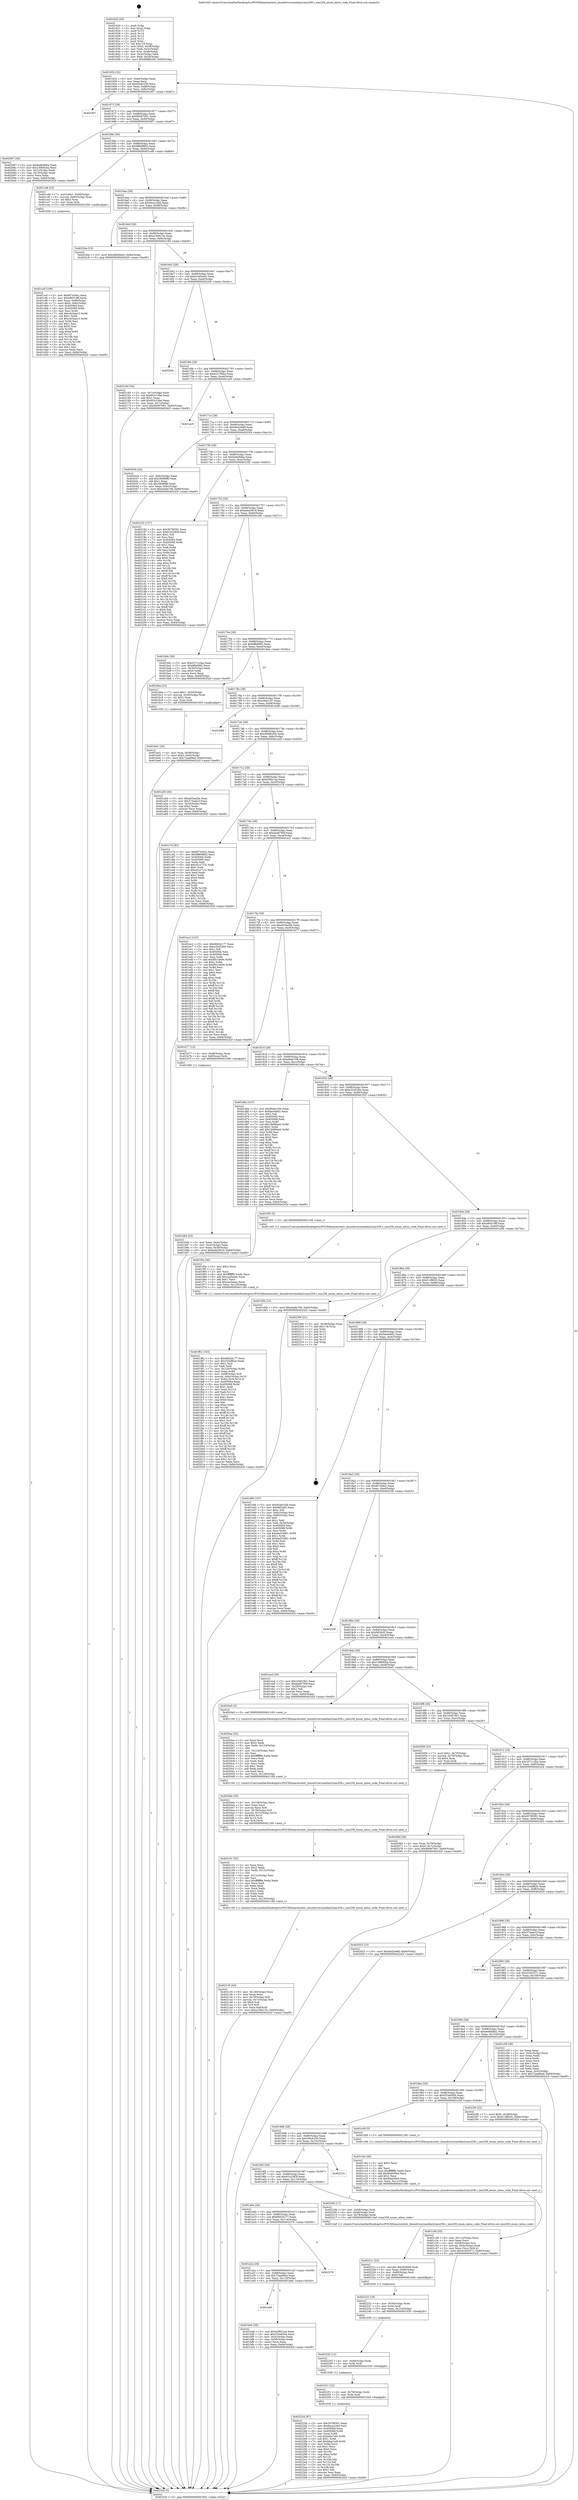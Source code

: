 digraph "0x401620" {
  label = "0x401620 (/mnt/c/Users/mathe/Desktop/tcc/POCII/binaries/extr_linuxdriversmediai2cimx258.c_imx258_enum_mbus_code_Final-ollvm.out::main(0))"
  labelloc = "t"
  node[shape=record]

  Entry [label="",width=0.3,height=0.3,shape=circle,fillcolor=black,style=filled]
  "0x401652" [label="{
     0x401652 [32]\l
     | [instrs]\l
     &nbsp;&nbsp;0x401652 \<+6\>: mov -0x84(%rbp),%eax\l
     &nbsp;&nbsp;0x401658 \<+2\>: mov %eax,%ecx\l
     &nbsp;&nbsp;0x40165a \<+6\>: sub $0x85a61f39,%ecx\l
     &nbsp;&nbsp;0x401660 \<+6\>: mov %eax,-0x88(%rbp)\l
     &nbsp;&nbsp;0x401666 \<+6\>: mov %ecx,-0x8c(%rbp)\l
     &nbsp;&nbsp;0x40166c \<+6\>: je 0000000000402367 \<main+0xd47\>\l
  }"]
  "0x402367" [label="{
     0x402367\l
  }", style=dashed]
  "0x401672" [label="{
     0x401672 [28]\l
     | [instrs]\l
     &nbsp;&nbsp;0x401672 \<+5\>: jmp 0000000000401677 \<main+0x57\>\l
     &nbsp;&nbsp;0x401677 \<+6\>: mov -0x88(%rbp),%eax\l
     &nbsp;&nbsp;0x40167d \<+5\>: sub $0x90067091,%eax\l
     &nbsp;&nbsp;0x401682 \<+6\>: mov %eax,-0x90(%rbp)\l
     &nbsp;&nbsp;0x401688 \<+6\>: je 0000000000402087 \<main+0xa67\>\l
  }"]
  Exit [label="",width=0.3,height=0.3,shape=circle,fillcolor=black,style=filled,peripheries=2]
  "0x402087" [label="{
     0x402087 [30]\l
     | [instrs]\l
     &nbsp;&nbsp;0x402087 \<+5\>: mov $0xba8a9dba,%eax\l
     &nbsp;&nbsp;0x40208c \<+5\>: mov $0x149b82ba,%ecx\l
     &nbsp;&nbsp;0x402091 \<+3\>: mov -0x7c(%rbp),%edx\l
     &nbsp;&nbsp;0x402094 \<+3\>: cmp -0x70(%rbp),%edx\l
     &nbsp;&nbsp;0x402097 \<+3\>: cmovl %ecx,%eax\l
     &nbsp;&nbsp;0x40209a \<+6\>: mov %eax,-0x84(%rbp)\l
     &nbsp;&nbsp;0x4020a0 \<+5\>: jmp 000000000040242f \<main+0xe0f\>\l
  }"]
  "0x40168e" [label="{
     0x40168e [28]\l
     | [instrs]\l
     &nbsp;&nbsp;0x40168e \<+5\>: jmp 0000000000401693 \<main+0x73\>\l
     &nbsp;&nbsp;0x401693 \<+6\>: mov -0x88(%rbp),%eax\l
     &nbsp;&nbsp;0x401699 \<+5\>: sub $0x9860f802,%eax\l
     &nbsp;&nbsp;0x40169e \<+6\>: mov %eax,-0x94(%rbp)\l
     &nbsp;&nbsp;0x4016a4 \<+6\>: je 0000000000401cd8 \<main+0x6b8\>\l
  }"]
  "0x40225d" [label="{
     0x40225d [97]\l
     | [instrs]\l
     &nbsp;&nbsp;0x40225d \<+5\>: mov $0x3078f391,%eax\l
     &nbsp;&nbsp;0x402262 \<+5\>: mov $0x9eca1d4d,%esi\l
     &nbsp;&nbsp;0x402267 \<+7\>: mov 0x405064,%ecx\l
     &nbsp;&nbsp;0x40226e \<+8\>: mov 0x405068,%r8d\l
     &nbsp;&nbsp;0x402276 \<+3\>: mov %ecx,%r9d\l
     &nbsp;&nbsp;0x402279 \<+7\>: sub $0xbfaa7af4,%r9d\l
     &nbsp;&nbsp;0x402280 \<+4\>: sub $0x1,%r9d\l
     &nbsp;&nbsp;0x402284 \<+7\>: add $0xbfaa7af4,%r9d\l
     &nbsp;&nbsp;0x40228b \<+4\>: imul %r9d,%ecx\l
     &nbsp;&nbsp;0x40228f \<+3\>: and $0x1,%ecx\l
     &nbsp;&nbsp;0x402292 \<+3\>: cmp $0x0,%ecx\l
     &nbsp;&nbsp;0x402295 \<+4\>: sete %r10b\l
     &nbsp;&nbsp;0x402299 \<+4\>: cmp $0xa,%r8d\l
     &nbsp;&nbsp;0x40229d \<+4\>: setl %r11b\l
     &nbsp;&nbsp;0x4022a1 \<+3\>: mov %r10b,%bl\l
     &nbsp;&nbsp;0x4022a4 \<+3\>: and %r11b,%bl\l
     &nbsp;&nbsp;0x4022a7 \<+3\>: xor %r11b,%r10b\l
     &nbsp;&nbsp;0x4022aa \<+3\>: or %r10b,%bl\l
     &nbsp;&nbsp;0x4022ad \<+3\>: test $0x1,%bl\l
     &nbsp;&nbsp;0x4022b0 \<+3\>: cmovne %esi,%eax\l
     &nbsp;&nbsp;0x4022b3 \<+6\>: mov %eax,-0x84(%rbp)\l
     &nbsp;&nbsp;0x4022b9 \<+5\>: jmp 000000000040242f \<main+0xe0f\>\l
  }"]
  "0x401cd8" [label="{
     0x401cd8 [23]\l
     | [instrs]\l
     &nbsp;&nbsp;0x401cd8 \<+7\>: movl $0x1,-0x60(%rbp)\l
     &nbsp;&nbsp;0x401cdf \<+4\>: movslq -0x60(%rbp),%rax\l
     &nbsp;&nbsp;0x401ce3 \<+4\>: shl $0x2,%rax\l
     &nbsp;&nbsp;0x401ce7 \<+3\>: mov %rax,%rdi\l
     &nbsp;&nbsp;0x401cea \<+5\>: call 0000000000401050 \<malloc@plt\>\l
     | [calls]\l
     &nbsp;&nbsp;0x401050 \{1\} (unknown)\l
  }"]
  "0x4016aa" [label="{
     0x4016aa [28]\l
     | [instrs]\l
     &nbsp;&nbsp;0x4016aa \<+5\>: jmp 00000000004016af \<main+0x8f\>\l
     &nbsp;&nbsp;0x4016af \<+6\>: mov -0x88(%rbp),%eax\l
     &nbsp;&nbsp;0x4016b5 \<+5\>: sub $0x9eca1d4d,%eax\l
     &nbsp;&nbsp;0x4016ba \<+6\>: mov %eax,-0x98(%rbp)\l
     &nbsp;&nbsp;0x4016c0 \<+6\>: je 00000000004022be \<main+0xc9e\>\l
  }"]
  "0x402251" [label="{
     0x402251 [12]\l
     | [instrs]\l
     &nbsp;&nbsp;0x402251 \<+4\>: mov -0x78(%rbp),%rdx\l
     &nbsp;&nbsp;0x402255 \<+3\>: mov %rdx,%rdi\l
     &nbsp;&nbsp;0x402258 \<+5\>: call 0000000000401030 \<free@plt\>\l
     | [calls]\l
     &nbsp;&nbsp;0x401030 \{1\} (unknown)\l
  }"]
  "0x4022be" [label="{
     0x4022be [15]\l
     | [instrs]\l
     &nbsp;&nbsp;0x4022be \<+10\>: movl $0x4680b8d2,-0x84(%rbp)\l
     &nbsp;&nbsp;0x4022c8 \<+5\>: jmp 000000000040242f \<main+0xe0f\>\l
  }"]
  "0x4016c6" [label="{
     0x4016c6 [28]\l
     | [instrs]\l
     &nbsp;&nbsp;0x4016c6 \<+5\>: jmp 00000000004016cb \<main+0xab\>\l
     &nbsp;&nbsp;0x4016cb \<+6\>: mov -0x88(%rbp),%eax\l
     &nbsp;&nbsp;0x4016d1 \<+5\>: sub $0xa199413e,%eax\l
     &nbsp;&nbsp;0x4016d6 \<+6\>: mov %eax,-0x9c(%rbp)\l
     &nbsp;&nbsp;0x4016dc \<+6\>: je 0000000000402160 \<main+0xb40\>\l
  }"]
  "0x402245" [label="{
     0x402245 [12]\l
     | [instrs]\l
     &nbsp;&nbsp;0x402245 \<+4\>: mov -0x68(%rbp),%rdx\l
     &nbsp;&nbsp;0x402249 \<+3\>: mov %rdx,%rdi\l
     &nbsp;&nbsp;0x40224c \<+5\>: call 0000000000401030 \<free@plt\>\l
     | [calls]\l
     &nbsp;&nbsp;0x401030 \{1\} (unknown)\l
  }"]
  "0x402160" [label="{
     0x402160 [34]\l
     | [instrs]\l
     &nbsp;&nbsp;0x402160 \<+3\>: mov -0x7c(%rbp),%eax\l
     &nbsp;&nbsp;0x402163 \<+5\>: sub $0xf03c10be,%eax\l
     &nbsp;&nbsp;0x402168 \<+3\>: add $0x1,%eax\l
     &nbsp;&nbsp;0x40216b \<+5\>: add $0xf03c10be,%eax\l
     &nbsp;&nbsp;0x402170 \<+3\>: mov %eax,-0x7c(%rbp)\l
     &nbsp;&nbsp;0x402173 \<+10\>: movl $0x90067091,-0x84(%rbp)\l
     &nbsp;&nbsp;0x40217d \<+5\>: jmp 000000000040242f \<main+0xe0f\>\l
  }"]
  "0x4016e2" [label="{
     0x4016e2 [28]\l
     | [instrs]\l
     &nbsp;&nbsp;0x4016e2 \<+5\>: jmp 00000000004016e7 \<main+0xc7\>\l
     &nbsp;&nbsp;0x4016e7 \<+6\>: mov -0x88(%rbp),%eax\l
     &nbsp;&nbsp;0x4016ed \<+5\>: sub $0xb1403e02,%eax\l
     &nbsp;&nbsp;0x4016f2 \<+6\>: mov %eax,-0xa0(%rbp)\l
     &nbsp;&nbsp;0x4016f8 \<+6\>: je 00000000004022dc \<main+0xcbc\>\l
  }"]
  "0x402233" [label="{
     0x402233 [18]\l
     | [instrs]\l
     &nbsp;&nbsp;0x402233 \<+4\>: mov -0x58(%rbp),%rdx\l
     &nbsp;&nbsp;0x402237 \<+3\>: mov %rdx,%rdi\l
     &nbsp;&nbsp;0x40223a \<+6\>: mov %eax,-0x134(%rbp)\l
     &nbsp;&nbsp;0x402240 \<+5\>: call 0000000000401030 \<free@plt\>\l
     | [calls]\l
     &nbsp;&nbsp;0x401030 \{1\} (unknown)\l
  }"]
  "0x4022dc" [label="{
     0x4022dc\l
  }", style=dashed]
  "0x4016fe" [label="{
     0x4016fe [28]\l
     | [instrs]\l
     &nbsp;&nbsp;0x4016fe \<+5\>: jmp 0000000000401703 \<main+0xe3\>\l
     &nbsp;&nbsp;0x401703 \<+6\>: mov -0x88(%rbp),%eax\l
     &nbsp;&nbsp;0x401709 \<+5\>: sub $0xb227f6ba,%eax\l
     &nbsp;&nbsp;0x40170e \<+6\>: mov %eax,-0xa4(%rbp)\l
     &nbsp;&nbsp;0x401714 \<+6\>: je 0000000000401ac9 \<main+0x4a9\>\l
  }"]
  "0x40221c" [label="{
     0x40221c [23]\l
     | [instrs]\l
     &nbsp;&nbsp;0x40221c \<+10\>: movabs $0x4030b6,%rdi\l
     &nbsp;&nbsp;0x402226 \<+3\>: mov %eax,-0x80(%rbp)\l
     &nbsp;&nbsp;0x402229 \<+3\>: mov -0x80(%rbp),%esi\l
     &nbsp;&nbsp;0x40222c \<+2\>: mov $0x0,%al\l
     &nbsp;&nbsp;0x40222e \<+5\>: call 0000000000401040 \<printf@plt\>\l
     | [calls]\l
     &nbsp;&nbsp;0x401040 \{1\} (unknown)\l
  }"]
  "0x401ac9" [label="{
     0x401ac9\l
  }", style=dashed]
  "0x40171a" [label="{
     0x40171a [28]\l
     | [instrs]\l
     &nbsp;&nbsp;0x40171a \<+5\>: jmp 000000000040171f \<main+0xff\>\l
     &nbsp;&nbsp;0x40171f \<+6\>: mov -0x88(%rbp),%eax\l
     &nbsp;&nbsp;0x401725 \<+5\>: sub $0xb6d24e6f,%eax\l
     &nbsp;&nbsp;0x40172a \<+6\>: mov %eax,-0xa8(%rbp)\l
     &nbsp;&nbsp;0x401730 \<+6\>: je 0000000000402034 \<main+0xa14\>\l
  }"]
  "0x402135" [label="{
     0x402135 [43]\l
     | [instrs]\l
     &nbsp;&nbsp;0x402135 \<+6\>: mov -0x130(%rbp),%ecx\l
     &nbsp;&nbsp;0x40213b \<+3\>: imul %eax,%ecx\l
     &nbsp;&nbsp;0x40213e \<+4\>: mov -0x78(%rbp),%r8\l
     &nbsp;&nbsp;0x402142 \<+4\>: movslq -0x7c(%rbp),%r9\l
     &nbsp;&nbsp;0x402146 \<+4\>: shl $0x4,%r9\l
     &nbsp;&nbsp;0x40214a \<+3\>: add %r9,%r8\l
     &nbsp;&nbsp;0x40214d \<+4\>: mov %ecx,0x8(%r8)\l
     &nbsp;&nbsp;0x402151 \<+10\>: movl $0xa199413e,-0x84(%rbp)\l
     &nbsp;&nbsp;0x40215b \<+5\>: jmp 000000000040242f \<main+0xe0f\>\l
  }"]
  "0x402034" [label="{
     0x402034 [34]\l
     | [instrs]\l
     &nbsp;&nbsp;0x402034 \<+3\>: mov -0x6c(%rbp),%eax\l
     &nbsp;&nbsp;0x402037 \<+5\>: add $0x380f6ffd,%eax\l
     &nbsp;&nbsp;0x40203c \<+3\>: add $0x1,%eax\l
     &nbsp;&nbsp;0x40203f \<+5\>: sub $0x380f6ffd,%eax\l
     &nbsp;&nbsp;0x402044 \<+3\>: mov %eax,-0x6c(%rbp)\l
     &nbsp;&nbsp;0x402047 \<+10\>: movl $0xe0afa708,-0x84(%rbp)\l
     &nbsp;&nbsp;0x402051 \<+5\>: jmp 000000000040242f \<main+0xe0f\>\l
  }"]
  "0x401736" [label="{
     0x401736 [28]\l
     | [instrs]\l
     &nbsp;&nbsp;0x401736 \<+5\>: jmp 000000000040173b \<main+0x11b\>\l
     &nbsp;&nbsp;0x40173b \<+6\>: mov -0x88(%rbp),%eax\l
     &nbsp;&nbsp;0x401741 \<+5\>: sub $0xba8a9dba,%eax\l
     &nbsp;&nbsp;0x401746 \<+6\>: mov %eax,-0xac(%rbp)\l
     &nbsp;&nbsp;0x40174c \<+6\>: je 0000000000402182 \<main+0xb62\>\l
  }"]
  "0x402101" [label="{
     0x402101 [52]\l
     | [instrs]\l
     &nbsp;&nbsp;0x402101 \<+2\>: xor %ecx,%ecx\l
     &nbsp;&nbsp;0x402103 \<+5\>: mov $0x2,%edx\l
     &nbsp;&nbsp;0x402108 \<+6\>: mov %edx,-0x12c(%rbp)\l
     &nbsp;&nbsp;0x40210e \<+1\>: cltd\l
     &nbsp;&nbsp;0x40210f \<+6\>: mov -0x12c(%rbp),%esi\l
     &nbsp;&nbsp;0x402115 \<+2\>: idiv %esi\l
     &nbsp;&nbsp;0x402117 \<+6\>: imul $0xfffffffe,%edx,%edx\l
     &nbsp;&nbsp;0x40211d \<+2\>: mov %ecx,%edi\l
     &nbsp;&nbsp;0x40211f \<+2\>: sub %edx,%edi\l
     &nbsp;&nbsp;0x402121 \<+2\>: mov %ecx,%edx\l
     &nbsp;&nbsp;0x402123 \<+3\>: sub $0x1,%edx\l
     &nbsp;&nbsp;0x402126 \<+2\>: add %edx,%edi\l
     &nbsp;&nbsp;0x402128 \<+2\>: sub %edi,%ecx\l
     &nbsp;&nbsp;0x40212a \<+6\>: mov %ecx,-0x130(%rbp)\l
     &nbsp;&nbsp;0x402130 \<+5\>: call 0000000000401160 \<next_i\>\l
     | [calls]\l
     &nbsp;&nbsp;0x401160 \{1\} (/mnt/c/Users/mathe/Desktop/tcc/POCII/binaries/extr_linuxdriversmediai2cimx258.c_imx258_enum_mbus_code_Final-ollvm.out::next_i)\l
  }"]
  "0x402182" [label="{
     0x402182 [137]\l
     | [instrs]\l
     &nbsp;&nbsp;0x402182 \<+5\>: mov $0x3078f391,%eax\l
     &nbsp;&nbsp;0x402187 \<+5\>: mov $0x61b2383f,%ecx\l
     &nbsp;&nbsp;0x40218c \<+2\>: mov $0x1,%dl\l
     &nbsp;&nbsp;0x40218e \<+2\>: xor %esi,%esi\l
     &nbsp;&nbsp;0x402190 \<+7\>: mov 0x405064,%edi\l
     &nbsp;&nbsp;0x402197 \<+8\>: mov 0x405068,%r8d\l
     &nbsp;&nbsp;0x40219f \<+3\>: sub $0x1,%esi\l
     &nbsp;&nbsp;0x4021a2 \<+3\>: mov %edi,%r9d\l
     &nbsp;&nbsp;0x4021a5 \<+3\>: add %esi,%r9d\l
     &nbsp;&nbsp;0x4021a8 \<+4\>: imul %r9d,%edi\l
     &nbsp;&nbsp;0x4021ac \<+3\>: and $0x1,%edi\l
     &nbsp;&nbsp;0x4021af \<+3\>: cmp $0x0,%edi\l
     &nbsp;&nbsp;0x4021b2 \<+4\>: sete %r10b\l
     &nbsp;&nbsp;0x4021b6 \<+4\>: cmp $0xa,%r8d\l
     &nbsp;&nbsp;0x4021ba \<+4\>: setl %r11b\l
     &nbsp;&nbsp;0x4021be \<+3\>: mov %r10b,%bl\l
     &nbsp;&nbsp;0x4021c1 \<+3\>: xor $0xff,%bl\l
     &nbsp;&nbsp;0x4021c4 \<+3\>: mov %r11b,%r14b\l
     &nbsp;&nbsp;0x4021c7 \<+4\>: xor $0xff,%r14b\l
     &nbsp;&nbsp;0x4021cb \<+3\>: xor $0x0,%dl\l
     &nbsp;&nbsp;0x4021ce \<+3\>: mov %bl,%r15b\l
     &nbsp;&nbsp;0x4021d1 \<+4\>: and $0x0,%r15b\l
     &nbsp;&nbsp;0x4021d5 \<+3\>: and %dl,%r10b\l
     &nbsp;&nbsp;0x4021d8 \<+3\>: mov %r14b,%r12b\l
     &nbsp;&nbsp;0x4021db \<+4\>: and $0x0,%r12b\l
     &nbsp;&nbsp;0x4021df \<+3\>: and %dl,%r11b\l
     &nbsp;&nbsp;0x4021e2 \<+3\>: or %r10b,%r15b\l
     &nbsp;&nbsp;0x4021e5 \<+3\>: or %r11b,%r12b\l
     &nbsp;&nbsp;0x4021e8 \<+3\>: xor %r12b,%r15b\l
     &nbsp;&nbsp;0x4021eb \<+3\>: or %r14b,%bl\l
     &nbsp;&nbsp;0x4021ee \<+3\>: xor $0xff,%bl\l
     &nbsp;&nbsp;0x4021f1 \<+3\>: or $0x0,%dl\l
     &nbsp;&nbsp;0x4021f4 \<+2\>: and %dl,%bl\l
     &nbsp;&nbsp;0x4021f6 \<+3\>: or %bl,%r15b\l
     &nbsp;&nbsp;0x4021f9 \<+4\>: test $0x1,%r15b\l
     &nbsp;&nbsp;0x4021fd \<+3\>: cmovne %ecx,%eax\l
     &nbsp;&nbsp;0x402200 \<+6\>: mov %eax,-0x84(%rbp)\l
     &nbsp;&nbsp;0x402206 \<+5\>: jmp 000000000040242f \<main+0xe0f\>\l
  }"]
  "0x401752" [label="{
     0x401752 [28]\l
     | [instrs]\l
     &nbsp;&nbsp;0x401752 \<+5\>: jmp 0000000000401757 \<main+0x137\>\l
     &nbsp;&nbsp;0x401757 \<+6\>: mov -0x88(%rbp),%eax\l
     &nbsp;&nbsp;0x40175d \<+5\>: sub $0xbebd3618,%eax\l
     &nbsp;&nbsp;0x401762 \<+6\>: mov %eax,-0xb0(%rbp)\l
     &nbsp;&nbsp;0x401768 \<+6\>: je 0000000000401b9c \<main+0x57c\>\l
  }"]
  "0x4020de" [label="{
     0x4020de [35]\l
     | [instrs]\l
     &nbsp;&nbsp;0x4020de \<+6\>: mov -0x128(%rbp),%ecx\l
     &nbsp;&nbsp;0x4020e4 \<+3\>: imul %eax,%ecx\l
     &nbsp;&nbsp;0x4020e7 \<+3\>: movslq %ecx,%r8\l
     &nbsp;&nbsp;0x4020ea \<+4\>: mov -0x78(%rbp),%r9\l
     &nbsp;&nbsp;0x4020ee \<+4\>: movslq -0x7c(%rbp),%r10\l
     &nbsp;&nbsp;0x4020f2 \<+4\>: shl $0x4,%r10\l
     &nbsp;&nbsp;0x4020f6 \<+3\>: add %r10,%r9\l
     &nbsp;&nbsp;0x4020f9 \<+3\>: mov %r8,(%r9)\l
     &nbsp;&nbsp;0x4020fc \<+5\>: call 0000000000401160 \<next_i\>\l
     | [calls]\l
     &nbsp;&nbsp;0x401160 \{1\} (/mnt/c/Users/mathe/Desktop/tcc/POCII/binaries/extr_linuxdriversmediai2cimx258.c_imx258_enum_mbus_code_Final-ollvm.out::next_i)\l
  }"]
  "0x401b9c" [label="{
     0x401b9c [30]\l
     | [instrs]\l
     &nbsp;&nbsp;0x401b9c \<+5\>: mov $0x2571c2ba,%eax\l
     &nbsp;&nbsp;0x401ba1 \<+5\>: mov $0xbffe6992,%ecx\l
     &nbsp;&nbsp;0x401ba6 \<+3\>: mov -0x30(%rbp),%edx\l
     &nbsp;&nbsp;0x401ba9 \<+3\>: cmp $0x0,%edx\l
     &nbsp;&nbsp;0x401bac \<+3\>: cmove %ecx,%eax\l
     &nbsp;&nbsp;0x401baf \<+6\>: mov %eax,-0x84(%rbp)\l
     &nbsp;&nbsp;0x401bb5 \<+5\>: jmp 000000000040242f \<main+0xe0f\>\l
  }"]
  "0x40176e" [label="{
     0x40176e [28]\l
     | [instrs]\l
     &nbsp;&nbsp;0x40176e \<+5\>: jmp 0000000000401773 \<main+0x153\>\l
     &nbsp;&nbsp;0x401773 \<+6\>: mov -0x88(%rbp),%eax\l
     &nbsp;&nbsp;0x401779 \<+5\>: sub $0xbffe6992,%eax\l
     &nbsp;&nbsp;0x40177e \<+6\>: mov %eax,-0xb4(%rbp)\l
     &nbsp;&nbsp;0x401784 \<+6\>: je 0000000000401bba \<main+0x59a\>\l
  }"]
  "0x4020aa" [label="{
     0x4020aa [52]\l
     | [instrs]\l
     &nbsp;&nbsp;0x4020aa \<+2\>: xor %ecx,%ecx\l
     &nbsp;&nbsp;0x4020ac \<+5\>: mov $0x2,%edx\l
     &nbsp;&nbsp;0x4020b1 \<+6\>: mov %edx,-0x124(%rbp)\l
     &nbsp;&nbsp;0x4020b7 \<+1\>: cltd\l
     &nbsp;&nbsp;0x4020b8 \<+6\>: mov -0x124(%rbp),%esi\l
     &nbsp;&nbsp;0x4020be \<+2\>: idiv %esi\l
     &nbsp;&nbsp;0x4020c0 \<+6\>: imul $0xfffffffe,%edx,%edx\l
     &nbsp;&nbsp;0x4020c6 \<+2\>: mov %ecx,%edi\l
     &nbsp;&nbsp;0x4020c8 \<+2\>: sub %edx,%edi\l
     &nbsp;&nbsp;0x4020ca \<+2\>: mov %ecx,%edx\l
     &nbsp;&nbsp;0x4020cc \<+3\>: sub $0x1,%edx\l
     &nbsp;&nbsp;0x4020cf \<+2\>: add %edx,%edi\l
     &nbsp;&nbsp;0x4020d1 \<+2\>: sub %edi,%ecx\l
     &nbsp;&nbsp;0x4020d3 \<+6\>: mov %ecx,-0x128(%rbp)\l
     &nbsp;&nbsp;0x4020d9 \<+5\>: call 0000000000401160 \<next_i\>\l
     | [calls]\l
     &nbsp;&nbsp;0x401160 \{1\} (/mnt/c/Users/mathe/Desktop/tcc/POCII/binaries/extr_linuxdriversmediai2cimx258.c_imx258_enum_mbus_code_Final-ollvm.out::next_i)\l
  }"]
  "0x401bba" [label="{
     0x401bba [23]\l
     | [instrs]\l
     &nbsp;&nbsp;0x401bba \<+7\>: movl $0x1,-0x50(%rbp)\l
     &nbsp;&nbsp;0x401bc1 \<+4\>: movslq -0x50(%rbp),%rax\l
     &nbsp;&nbsp;0x401bc5 \<+4\>: shl $0x2,%rax\l
     &nbsp;&nbsp;0x401bc9 \<+3\>: mov %rax,%rdi\l
     &nbsp;&nbsp;0x401bcc \<+5\>: call 0000000000401050 \<malloc@plt\>\l
     | [calls]\l
     &nbsp;&nbsp;0x401050 \{1\} (unknown)\l
  }"]
  "0x40178a" [label="{
     0x40178a [28]\l
     | [instrs]\l
     &nbsp;&nbsp;0x40178a \<+5\>: jmp 000000000040178f \<main+0x16f\>\l
     &nbsp;&nbsp;0x40178f \<+6\>: mov -0x88(%rbp),%eax\l
     &nbsp;&nbsp;0x401795 \<+5\>: sub $0xc9de12f7,%eax\l
     &nbsp;&nbsp;0x40179a \<+6\>: mov %eax,-0xb8(%rbp)\l
     &nbsp;&nbsp;0x4017a0 \<+6\>: je 0000000000401b68 \<main+0x548\>\l
  }"]
  "0x40206d" [label="{
     0x40206d [26]\l
     | [instrs]\l
     &nbsp;&nbsp;0x40206d \<+4\>: mov %rax,-0x78(%rbp)\l
     &nbsp;&nbsp;0x402071 \<+7\>: movl $0x0,-0x7c(%rbp)\l
     &nbsp;&nbsp;0x402078 \<+10\>: movl $0x90067091,-0x84(%rbp)\l
     &nbsp;&nbsp;0x402082 \<+5\>: jmp 000000000040242f \<main+0xe0f\>\l
  }"]
  "0x401b68" [label="{
     0x401b68\l
  }", style=dashed]
  "0x4017a6" [label="{
     0x4017a6 [28]\l
     | [instrs]\l
     &nbsp;&nbsp;0x4017a6 \<+5\>: jmp 00000000004017ab \<main+0x18b\>\l
     &nbsp;&nbsp;0x4017ab \<+6\>: mov -0x88(%rbp),%eax\l
     &nbsp;&nbsp;0x4017b1 \<+5\>: sub $0xd088b200,%eax\l
     &nbsp;&nbsp;0x4017b6 \<+6\>: mov %eax,-0xbc(%rbp)\l
     &nbsp;&nbsp;0x4017bc \<+6\>: je 0000000000401a50 \<main+0x430\>\l
  }"]
  "0x401f82" [label="{
     0x401f82 [163]\l
     | [instrs]\l
     &nbsp;&nbsp;0x401f82 \<+5\>: mov $0x68d2d177,%ecx\l
     &nbsp;&nbsp;0x401f87 \<+5\>: mov $0x324dfb2e,%edx\l
     &nbsp;&nbsp;0x401f8c \<+3\>: mov $0x1,%sil\l
     &nbsp;&nbsp;0x401f8f \<+2\>: xor %edi,%edi\l
     &nbsp;&nbsp;0x401f91 \<+7\>: mov -0x120(%rbp),%r8d\l
     &nbsp;&nbsp;0x401f98 \<+4\>: imul %eax,%r8d\l
     &nbsp;&nbsp;0x401f9c \<+4\>: mov -0x68(%rbp),%r9\l
     &nbsp;&nbsp;0x401fa0 \<+4\>: movslq -0x6c(%rbp),%r10\l
     &nbsp;&nbsp;0x401fa4 \<+4\>: mov %r8d,(%r9,%r10,4)\l
     &nbsp;&nbsp;0x401fa8 \<+7\>: mov 0x405064,%eax\l
     &nbsp;&nbsp;0x401faf \<+8\>: mov 0x405068,%r8d\l
     &nbsp;&nbsp;0x401fb7 \<+3\>: sub $0x1,%edi\l
     &nbsp;&nbsp;0x401fba \<+3\>: mov %eax,%r11d\l
     &nbsp;&nbsp;0x401fbd \<+3\>: add %edi,%r11d\l
     &nbsp;&nbsp;0x401fc0 \<+4\>: imul %r11d,%eax\l
     &nbsp;&nbsp;0x401fc4 \<+3\>: and $0x1,%eax\l
     &nbsp;&nbsp;0x401fc7 \<+3\>: cmp $0x0,%eax\l
     &nbsp;&nbsp;0x401fca \<+3\>: sete %bl\l
     &nbsp;&nbsp;0x401fcd \<+4\>: cmp $0xa,%r8d\l
     &nbsp;&nbsp;0x401fd1 \<+4\>: setl %r14b\l
     &nbsp;&nbsp;0x401fd5 \<+3\>: mov %bl,%r15b\l
     &nbsp;&nbsp;0x401fd8 \<+4\>: xor $0xff,%r15b\l
     &nbsp;&nbsp;0x401fdc \<+3\>: mov %r14b,%r12b\l
     &nbsp;&nbsp;0x401fdf \<+4\>: xor $0xff,%r12b\l
     &nbsp;&nbsp;0x401fe3 \<+4\>: xor $0x1,%sil\l
     &nbsp;&nbsp;0x401fe7 \<+3\>: mov %r15b,%r13b\l
     &nbsp;&nbsp;0x401fea \<+4\>: and $0xff,%r13b\l
     &nbsp;&nbsp;0x401fee \<+3\>: and %sil,%bl\l
     &nbsp;&nbsp;0x401ff1 \<+3\>: mov %r12b,%al\l
     &nbsp;&nbsp;0x401ff4 \<+2\>: and $0xff,%al\l
     &nbsp;&nbsp;0x401ff6 \<+3\>: and %sil,%r14b\l
     &nbsp;&nbsp;0x401ff9 \<+3\>: or %bl,%r13b\l
     &nbsp;&nbsp;0x401ffc \<+3\>: or %r14b,%al\l
     &nbsp;&nbsp;0x401fff \<+3\>: xor %al,%r13b\l
     &nbsp;&nbsp;0x402002 \<+3\>: or %r12b,%r15b\l
     &nbsp;&nbsp;0x402005 \<+4\>: xor $0xff,%r15b\l
     &nbsp;&nbsp;0x402009 \<+4\>: or $0x1,%sil\l
     &nbsp;&nbsp;0x40200d \<+3\>: and %sil,%r15b\l
     &nbsp;&nbsp;0x402010 \<+3\>: or %r15b,%r13b\l
     &nbsp;&nbsp;0x402013 \<+4\>: test $0x1,%r13b\l
     &nbsp;&nbsp;0x402017 \<+3\>: cmovne %edx,%ecx\l
     &nbsp;&nbsp;0x40201a \<+6\>: mov %ecx,-0x84(%rbp)\l
     &nbsp;&nbsp;0x402020 \<+5\>: jmp 000000000040242f \<main+0xe0f\>\l
  }"]
  "0x401a50" [label="{
     0x401a50 [30]\l
     | [instrs]\l
     &nbsp;&nbsp;0x401a50 \<+5\>: mov $0xe034a2fe,%eax\l
     &nbsp;&nbsp;0x401a55 \<+5\>: mov $0x375aeb1f,%ecx\l
     &nbsp;&nbsp;0x401a5a \<+3\>: mov -0x34(%rbp),%edx\l
     &nbsp;&nbsp;0x401a5d \<+3\>: cmp $0x2,%edx\l
     &nbsp;&nbsp;0x401a60 \<+3\>: cmovne %ecx,%eax\l
     &nbsp;&nbsp;0x401a63 \<+6\>: mov %eax,-0x84(%rbp)\l
     &nbsp;&nbsp;0x401a69 \<+5\>: jmp 000000000040242f \<main+0xe0f\>\l
  }"]
  "0x4017c2" [label="{
     0x4017c2 [28]\l
     | [instrs]\l
     &nbsp;&nbsp;0x4017c2 \<+5\>: jmp 00000000004017c7 \<main+0x1a7\>\l
     &nbsp;&nbsp;0x4017c7 \<+6\>: mov -0x88(%rbp),%eax\l
     &nbsp;&nbsp;0x4017cd \<+5\>: sub $0xd2f821ea,%eax\l
     &nbsp;&nbsp;0x4017d2 \<+6\>: mov %eax,-0xc0(%rbp)\l
     &nbsp;&nbsp;0x4017d8 \<+6\>: je 0000000000401c7d \<main+0x65d\>\l
  }"]
  "0x40242f" [label="{
     0x40242f [5]\l
     | [instrs]\l
     &nbsp;&nbsp;0x40242f \<+5\>: jmp 0000000000401652 \<main+0x32\>\l
  }"]
  "0x401620" [label="{
     0x401620 [50]\l
     | [instrs]\l
     &nbsp;&nbsp;0x401620 \<+1\>: push %rbp\l
     &nbsp;&nbsp;0x401621 \<+3\>: mov %rsp,%rbp\l
     &nbsp;&nbsp;0x401624 \<+2\>: push %r15\l
     &nbsp;&nbsp;0x401626 \<+2\>: push %r14\l
     &nbsp;&nbsp;0x401628 \<+2\>: push %r13\l
     &nbsp;&nbsp;0x40162a \<+2\>: push %r12\l
     &nbsp;&nbsp;0x40162c \<+1\>: push %rbx\l
     &nbsp;&nbsp;0x40162d \<+7\>: sub $0x118,%rsp\l
     &nbsp;&nbsp;0x401634 \<+7\>: movl $0x0,-0x38(%rbp)\l
     &nbsp;&nbsp;0x40163b \<+3\>: mov %edi,-0x3c(%rbp)\l
     &nbsp;&nbsp;0x40163e \<+4\>: mov %rsi,-0x48(%rbp)\l
     &nbsp;&nbsp;0x401642 \<+3\>: mov -0x3c(%rbp),%edi\l
     &nbsp;&nbsp;0x401645 \<+3\>: mov %edi,-0x34(%rbp)\l
     &nbsp;&nbsp;0x401648 \<+10\>: movl $0xd088b200,-0x84(%rbp)\l
  }"]
  "0x401f5a" [label="{
     0x401f5a [40]\l
     | [instrs]\l
     &nbsp;&nbsp;0x401f5a \<+5\>: mov $0x2,%ecx\l
     &nbsp;&nbsp;0x401f5f \<+1\>: cltd\l
     &nbsp;&nbsp;0x401f60 \<+2\>: idiv %ecx\l
     &nbsp;&nbsp;0x401f62 \<+6\>: imul $0xfffffffe,%edx,%ecx\l
     &nbsp;&nbsp;0x401f68 \<+6\>: add $0xcaa5aeec,%ecx\l
     &nbsp;&nbsp;0x401f6e \<+3\>: add $0x1,%ecx\l
     &nbsp;&nbsp;0x401f71 \<+6\>: sub $0xcaa5aeec,%ecx\l
     &nbsp;&nbsp;0x401f77 \<+6\>: mov %ecx,-0x120(%rbp)\l
     &nbsp;&nbsp;0x401f7d \<+5\>: call 0000000000401160 \<next_i\>\l
     | [calls]\l
     &nbsp;&nbsp;0x401160 \{1\} (/mnt/c/Users/mathe/Desktop/tcc/POCII/binaries/extr_linuxdriversmediai2cimx258.c_imx258_enum_mbus_code_Final-ollvm.out::next_i)\l
  }"]
  "0x401c7d" [label="{
     0x401c7d [91]\l
     | [instrs]\l
     &nbsp;&nbsp;0x401c7d \<+5\>: mov $0xfd7450cc,%eax\l
     &nbsp;&nbsp;0x401c82 \<+5\>: mov $0x9860f802,%ecx\l
     &nbsp;&nbsp;0x401c87 \<+7\>: mov 0x405064,%edx\l
     &nbsp;&nbsp;0x401c8e \<+7\>: mov 0x405068,%esi\l
     &nbsp;&nbsp;0x401c95 \<+2\>: mov %edx,%edi\l
     &nbsp;&nbsp;0x401c97 \<+6\>: add $0xcd1a713c,%edi\l
     &nbsp;&nbsp;0x401c9d \<+3\>: sub $0x1,%edi\l
     &nbsp;&nbsp;0x401ca0 \<+6\>: sub $0xcd1a713c,%edi\l
     &nbsp;&nbsp;0x401ca6 \<+3\>: imul %edi,%edx\l
     &nbsp;&nbsp;0x401ca9 \<+3\>: and $0x1,%edx\l
     &nbsp;&nbsp;0x401cac \<+3\>: cmp $0x0,%edx\l
     &nbsp;&nbsp;0x401caf \<+4\>: sete %r8b\l
     &nbsp;&nbsp;0x401cb3 \<+3\>: cmp $0xa,%esi\l
     &nbsp;&nbsp;0x401cb6 \<+4\>: setl %r9b\l
     &nbsp;&nbsp;0x401cba \<+3\>: mov %r8b,%r10b\l
     &nbsp;&nbsp;0x401cbd \<+3\>: and %r9b,%r10b\l
     &nbsp;&nbsp;0x401cc0 \<+3\>: xor %r9b,%r8b\l
     &nbsp;&nbsp;0x401cc3 \<+3\>: or %r8b,%r10b\l
     &nbsp;&nbsp;0x401cc6 \<+4\>: test $0x1,%r10b\l
     &nbsp;&nbsp;0x401cca \<+3\>: cmovne %ecx,%eax\l
     &nbsp;&nbsp;0x401ccd \<+6\>: mov %eax,-0x84(%rbp)\l
     &nbsp;&nbsp;0x401cd3 \<+5\>: jmp 000000000040242f \<main+0xe0f\>\l
  }"]
  "0x4017de" [label="{
     0x4017de [28]\l
     | [instrs]\l
     &nbsp;&nbsp;0x4017de \<+5\>: jmp 00000000004017e3 \<main+0x1c3\>\l
     &nbsp;&nbsp;0x4017e3 \<+6\>: mov -0x88(%rbp),%eax\l
     &nbsp;&nbsp;0x4017e9 \<+5\>: sub $0xdad0795f,%eax\l
     &nbsp;&nbsp;0x4017ee \<+6\>: mov %eax,-0xc4(%rbp)\l
     &nbsp;&nbsp;0x4017f4 \<+6\>: je 0000000000401ec2 \<main+0x8a2\>\l
  }"]
  "0x401cef" [label="{
     0x401cef [108]\l
     | [instrs]\l
     &nbsp;&nbsp;0x401cef \<+5\>: mov $0xfd7450cc,%ecx\l
     &nbsp;&nbsp;0x401cf4 \<+5\>: mov $0xe89319ff,%edx\l
     &nbsp;&nbsp;0x401cf9 \<+4\>: mov %rax,-0x68(%rbp)\l
     &nbsp;&nbsp;0x401cfd \<+7\>: movl $0x0,-0x6c(%rbp)\l
     &nbsp;&nbsp;0x401d04 \<+7\>: mov 0x405064,%esi\l
     &nbsp;&nbsp;0x401d0b \<+8\>: mov 0x405068,%r8d\l
     &nbsp;&nbsp;0x401d13 \<+3\>: mov %esi,%r9d\l
     &nbsp;&nbsp;0x401d16 \<+7\>: add $0xc0c5aa13,%r9d\l
     &nbsp;&nbsp;0x401d1d \<+4\>: sub $0x1,%r9d\l
     &nbsp;&nbsp;0x401d21 \<+7\>: sub $0xc0c5aa13,%r9d\l
     &nbsp;&nbsp;0x401d28 \<+4\>: imul %r9d,%esi\l
     &nbsp;&nbsp;0x401d2c \<+3\>: and $0x1,%esi\l
     &nbsp;&nbsp;0x401d2f \<+3\>: cmp $0x0,%esi\l
     &nbsp;&nbsp;0x401d32 \<+4\>: sete %r10b\l
     &nbsp;&nbsp;0x401d36 \<+4\>: cmp $0xa,%r8d\l
     &nbsp;&nbsp;0x401d3a \<+4\>: setl %r11b\l
     &nbsp;&nbsp;0x401d3e \<+3\>: mov %r10b,%bl\l
     &nbsp;&nbsp;0x401d41 \<+3\>: and %r11b,%bl\l
     &nbsp;&nbsp;0x401d44 \<+3\>: xor %r11b,%r10b\l
     &nbsp;&nbsp;0x401d47 \<+3\>: or %r10b,%bl\l
     &nbsp;&nbsp;0x401d4a \<+3\>: test $0x1,%bl\l
     &nbsp;&nbsp;0x401d4d \<+3\>: cmovne %edx,%ecx\l
     &nbsp;&nbsp;0x401d50 \<+6\>: mov %ecx,-0x84(%rbp)\l
     &nbsp;&nbsp;0x401d56 \<+5\>: jmp 000000000040242f \<main+0xe0f\>\l
  }"]
  "0x401ec2" [label="{
     0x401ec2 [147]\l
     | [instrs]\l
     &nbsp;&nbsp;0x401ec2 \<+5\>: mov $0x68d2d177,%eax\l
     &nbsp;&nbsp;0x401ec7 \<+5\>: mov $0xe32d526e,%ecx\l
     &nbsp;&nbsp;0x401ecc \<+2\>: mov $0x1,%dl\l
     &nbsp;&nbsp;0x401ece \<+7\>: mov 0x405064,%esi\l
     &nbsp;&nbsp;0x401ed5 \<+7\>: mov 0x405068,%edi\l
     &nbsp;&nbsp;0x401edc \<+3\>: mov %esi,%r8d\l
     &nbsp;&nbsp;0x401edf \<+7\>: add $0xf5b1b60e,%r8d\l
     &nbsp;&nbsp;0x401ee6 \<+4\>: sub $0x1,%r8d\l
     &nbsp;&nbsp;0x401eea \<+7\>: sub $0xf5b1b60e,%r8d\l
     &nbsp;&nbsp;0x401ef1 \<+4\>: imul %r8d,%esi\l
     &nbsp;&nbsp;0x401ef5 \<+3\>: and $0x1,%esi\l
     &nbsp;&nbsp;0x401ef8 \<+3\>: cmp $0x0,%esi\l
     &nbsp;&nbsp;0x401efb \<+4\>: sete %r9b\l
     &nbsp;&nbsp;0x401eff \<+3\>: cmp $0xa,%edi\l
     &nbsp;&nbsp;0x401f02 \<+4\>: setl %r10b\l
     &nbsp;&nbsp;0x401f06 \<+3\>: mov %r9b,%r11b\l
     &nbsp;&nbsp;0x401f09 \<+4\>: xor $0xff,%r11b\l
     &nbsp;&nbsp;0x401f0d \<+3\>: mov %r10b,%bl\l
     &nbsp;&nbsp;0x401f10 \<+3\>: xor $0xff,%bl\l
     &nbsp;&nbsp;0x401f13 \<+3\>: xor $0x1,%dl\l
     &nbsp;&nbsp;0x401f16 \<+3\>: mov %r11b,%r14b\l
     &nbsp;&nbsp;0x401f19 \<+4\>: and $0xff,%r14b\l
     &nbsp;&nbsp;0x401f1d \<+3\>: and %dl,%r9b\l
     &nbsp;&nbsp;0x401f20 \<+3\>: mov %bl,%r15b\l
     &nbsp;&nbsp;0x401f23 \<+4\>: and $0xff,%r15b\l
     &nbsp;&nbsp;0x401f27 \<+3\>: and %dl,%r10b\l
     &nbsp;&nbsp;0x401f2a \<+3\>: or %r9b,%r14b\l
     &nbsp;&nbsp;0x401f2d \<+3\>: or %r10b,%r15b\l
     &nbsp;&nbsp;0x401f30 \<+3\>: xor %r15b,%r14b\l
     &nbsp;&nbsp;0x401f33 \<+3\>: or %bl,%r11b\l
     &nbsp;&nbsp;0x401f36 \<+4\>: xor $0xff,%r11b\l
     &nbsp;&nbsp;0x401f3a \<+3\>: or $0x1,%dl\l
     &nbsp;&nbsp;0x401f3d \<+3\>: and %dl,%r11b\l
     &nbsp;&nbsp;0x401f40 \<+3\>: or %r11b,%r14b\l
     &nbsp;&nbsp;0x401f43 \<+4\>: test $0x1,%r14b\l
     &nbsp;&nbsp;0x401f47 \<+3\>: cmovne %ecx,%eax\l
     &nbsp;&nbsp;0x401f4a \<+6\>: mov %eax,-0x84(%rbp)\l
     &nbsp;&nbsp;0x401f50 \<+5\>: jmp 000000000040242f \<main+0xe0f\>\l
  }"]
  "0x4017fa" [label="{
     0x4017fa [28]\l
     | [instrs]\l
     &nbsp;&nbsp;0x4017fa \<+5\>: jmp 00000000004017ff \<main+0x1df\>\l
     &nbsp;&nbsp;0x4017ff \<+6\>: mov -0x88(%rbp),%eax\l
     &nbsp;&nbsp;0x401805 \<+5\>: sub $0xe034a2fe,%eax\l
     &nbsp;&nbsp;0x40180a \<+6\>: mov %eax,-0xc8(%rbp)\l
     &nbsp;&nbsp;0x401810 \<+6\>: je 0000000000401b77 \<main+0x557\>\l
  }"]
  "0x401c36" [label="{
     0x401c36 [35]\l
     | [instrs]\l
     &nbsp;&nbsp;0x401c36 \<+6\>: mov -0x11c(%rbp),%ecx\l
     &nbsp;&nbsp;0x401c3c \<+3\>: imul %eax,%ecx\l
     &nbsp;&nbsp;0x401c3f \<+4\>: mov -0x58(%rbp),%rsi\l
     &nbsp;&nbsp;0x401c43 \<+4\>: movslq -0x5c(%rbp),%rdi\l
     &nbsp;&nbsp;0x401c47 \<+3\>: mov %ecx,(%rsi,%rdi,4)\l
     &nbsp;&nbsp;0x401c4a \<+10\>: movl $0x41002571,-0x84(%rbp)\l
     &nbsp;&nbsp;0x401c54 \<+5\>: jmp 000000000040242f \<main+0xe0f\>\l
  }"]
  "0x401b77" [label="{
     0x401b77 [13]\l
     | [instrs]\l
     &nbsp;&nbsp;0x401b77 \<+4\>: mov -0x48(%rbp),%rax\l
     &nbsp;&nbsp;0x401b7b \<+4\>: mov 0x8(%rax),%rdi\l
     &nbsp;&nbsp;0x401b7f \<+5\>: call 0000000000401060 \<atoi@plt\>\l
     | [calls]\l
     &nbsp;&nbsp;0x401060 \{1\} (unknown)\l
  }"]
  "0x401816" [label="{
     0x401816 [28]\l
     | [instrs]\l
     &nbsp;&nbsp;0x401816 \<+5\>: jmp 000000000040181b \<main+0x1fb\>\l
     &nbsp;&nbsp;0x40181b \<+6\>: mov -0x88(%rbp),%eax\l
     &nbsp;&nbsp;0x401821 \<+5\>: sub $0xe0afa708,%eax\l
     &nbsp;&nbsp;0x401826 \<+6\>: mov %eax,-0xcc(%rbp)\l
     &nbsp;&nbsp;0x40182c \<+6\>: je 0000000000401d6a \<main+0x74a\>\l
  }"]
  "0x401b84" [label="{
     0x401b84 [24]\l
     | [instrs]\l
     &nbsp;&nbsp;0x401b84 \<+3\>: mov %eax,-0x4c(%rbp)\l
     &nbsp;&nbsp;0x401b87 \<+3\>: mov -0x4c(%rbp),%eax\l
     &nbsp;&nbsp;0x401b8a \<+3\>: mov %eax,-0x30(%rbp)\l
     &nbsp;&nbsp;0x401b8d \<+10\>: movl $0xbebd3618,-0x84(%rbp)\l
     &nbsp;&nbsp;0x401b97 \<+5\>: jmp 000000000040242f \<main+0xe0f\>\l
  }"]
  "0x401bd1" [label="{
     0x401bd1 [26]\l
     | [instrs]\l
     &nbsp;&nbsp;0x401bd1 \<+4\>: mov %rax,-0x58(%rbp)\l
     &nbsp;&nbsp;0x401bd5 \<+7\>: movl $0x0,-0x5c(%rbp)\l
     &nbsp;&nbsp;0x401bdc \<+10\>: movl $0x72aa69ad,-0x84(%rbp)\l
     &nbsp;&nbsp;0x401be6 \<+5\>: jmp 000000000040242f \<main+0xe0f\>\l
  }"]
  "0x401c0e" [label="{
     0x401c0e [40]\l
     | [instrs]\l
     &nbsp;&nbsp;0x401c0e \<+5\>: mov $0x2,%ecx\l
     &nbsp;&nbsp;0x401c13 \<+1\>: cltd\l
     &nbsp;&nbsp;0x401c14 \<+2\>: idiv %ecx\l
     &nbsp;&nbsp;0x401c16 \<+6\>: imul $0xfffffffe,%edx,%ecx\l
     &nbsp;&nbsp;0x401c1c \<+6\>: add $0xfbab39ed,%ecx\l
     &nbsp;&nbsp;0x401c22 \<+3\>: add $0x1,%ecx\l
     &nbsp;&nbsp;0x401c25 \<+6\>: sub $0xfbab39ed,%ecx\l
     &nbsp;&nbsp;0x401c2b \<+6\>: mov %ecx,-0x11c(%rbp)\l
     &nbsp;&nbsp;0x401c31 \<+5\>: call 0000000000401160 \<next_i\>\l
     | [calls]\l
     &nbsp;&nbsp;0x401160 \{1\} (/mnt/c/Users/mathe/Desktop/tcc/POCII/binaries/extr_linuxdriversmediai2cimx258.c_imx258_enum_mbus_code_Final-ollvm.out::next_i)\l
  }"]
  "0x401d6a" [label="{
     0x401d6a [147]\l
     | [instrs]\l
     &nbsp;&nbsp;0x401d6a \<+5\>: mov $0x85a61f39,%eax\l
     &nbsp;&nbsp;0x401d6f \<+5\>: mov $0xfae449d2,%ecx\l
     &nbsp;&nbsp;0x401d74 \<+2\>: mov $0x1,%dl\l
     &nbsp;&nbsp;0x401d76 \<+7\>: mov 0x405064,%esi\l
     &nbsp;&nbsp;0x401d7d \<+7\>: mov 0x405068,%edi\l
     &nbsp;&nbsp;0x401d84 \<+3\>: mov %esi,%r8d\l
     &nbsp;&nbsp;0x401d87 \<+7\>: sub $0x18999aeb,%r8d\l
     &nbsp;&nbsp;0x401d8e \<+4\>: sub $0x1,%r8d\l
     &nbsp;&nbsp;0x401d92 \<+7\>: add $0x18999aeb,%r8d\l
     &nbsp;&nbsp;0x401d99 \<+4\>: imul %r8d,%esi\l
     &nbsp;&nbsp;0x401d9d \<+3\>: and $0x1,%esi\l
     &nbsp;&nbsp;0x401da0 \<+3\>: cmp $0x0,%esi\l
     &nbsp;&nbsp;0x401da3 \<+4\>: sete %r9b\l
     &nbsp;&nbsp;0x401da7 \<+3\>: cmp $0xa,%edi\l
     &nbsp;&nbsp;0x401daa \<+4\>: setl %r10b\l
     &nbsp;&nbsp;0x401dae \<+3\>: mov %r9b,%r11b\l
     &nbsp;&nbsp;0x401db1 \<+4\>: xor $0xff,%r11b\l
     &nbsp;&nbsp;0x401db5 \<+3\>: mov %r10b,%bl\l
     &nbsp;&nbsp;0x401db8 \<+3\>: xor $0xff,%bl\l
     &nbsp;&nbsp;0x401dbb \<+3\>: xor $0x0,%dl\l
     &nbsp;&nbsp;0x401dbe \<+3\>: mov %r11b,%r14b\l
     &nbsp;&nbsp;0x401dc1 \<+4\>: and $0x0,%r14b\l
     &nbsp;&nbsp;0x401dc5 \<+3\>: and %dl,%r9b\l
     &nbsp;&nbsp;0x401dc8 \<+3\>: mov %bl,%r15b\l
     &nbsp;&nbsp;0x401dcb \<+4\>: and $0x0,%r15b\l
     &nbsp;&nbsp;0x401dcf \<+3\>: and %dl,%r10b\l
     &nbsp;&nbsp;0x401dd2 \<+3\>: or %r9b,%r14b\l
     &nbsp;&nbsp;0x401dd5 \<+3\>: or %r10b,%r15b\l
     &nbsp;&nbsp;0x401dd8 \<+3\>: xor %r15b,%r14b\l
     &nbsp;&nbsp;0x401ddb \<+3\>: or %bl,%r11b\l
     &nbsp;&nbsp;0x401dde \<+4\>: xor $0xff,%r11b\l
     &nbsp;&nbsp;0x401de2 \<+3\>: or $0x0,%dl\l
     &nbsp;&nbsp;0x401de5 \<+3\>: and %dl,%r11b\l
     &nbsp;&nbsp;0x401de8 \<+3\>: or %r11b,%r14b\l
     &nbsp;&nbsp;0x401deb \<+4\>: test $0x1,%r14b\l
     &nbsp;&nbsp;0x401def \<+3\>: cmovne %ecx,%eax\l
     &nbsp;&nbsp;0x401df2 \<+6\>: mov %eax,-0x84(%rbp)\l
     &nbsp;&nbsp;0x401df8 \<+5\>: jmp 000000000040242f \<main+0xe0f\>\l
  }"]
  "0x401832" [label="{
     0x401832 [28]\l
     | [instrs]\l
     &nbsp;&nbsp;0x401832 \<+5\>: jmp 0000000000401837 \<main+0x217\>\l
     &nbsp;&nbsp;0x401837 \<+6\>: mov -0x88(%rbp),%eax\l
     &nbsp;&nbsp;0x40183d \<+5\>: sub $0xe32d526e,%eax\l
     &nbsp;&nbsp;0x401842 \<+6\>: mov %eax,-0xd0(%rbp)\l
     &nbsp;&nbsp;0x401848 \<+6\>: je 0000000000401f55 \<main+0x935\>\l
  }"]
  "0x401a46" [label="{
     0x401a46\l
  }", style=dashed]
  "0x401f55" [label="{
     0x401f55 [5]\l
     | [instrs]\l
     &nbsp;&nbsp;0x401f55 \<+5\>: call 0000000000401160 \<next_i\>\l
     | [calls]\l
     &nbsp;&nbsp;0x401160 \{1\} (/mnt/c/Users/mathe/Desktop/tcc/POCII/binaries/extr_linuxdriversmediai2cimx258.c_imx258_enum_mbus_code_Final-ollvm.out::next_i)\l
  }"]
  "0x40184e" [label="{
     0x40184e [28]\l
     | [instrs]\l
     &nbsp;&nbsp;0x40184e \<+5\>: jmp 0000000000401853 \<main+0x233\>\l
     &nbsp;&nbsp;0x401853 \<+6\>: mov -0x88(%rbp),%eax\l
     &nbsp;&nbsp;0x401859 \<+5\>: sub $0xe89319ff,%eax\l
     &nbsp;&nbsp;0x40185e \<+6\>: mov %eax,-0xd4(%rbp)\l
     &nbsp;&nbsp;0x401864 \<+6\>: je 0000000000401d5b \<main+0x73b\>\l
  }"]
  "0x401beb" [label="{
     0x401beb [30]\l
     | [instrs]\l
     &nbsp;&nbsp;0x401beb \<+5\>: mov $0xd2f821ea,%eax\l
     &nbsp;&nbsp;0x401bf0 \<+5\>: mov $0x553eb504,%ecx\l
     &nbsp;&nbsp;0x401bf5 \<+3\>: mov -0x5c(%rbp),%edx\l
     &nbsp;&nbsp;0x401bf8 \<+3\>: cmp -0x50(%rbp),%edx\l
     &nbsp;&nbsp;0x401bfb \<+3\>: cmovl %ecx,%eax\l
     &nbsp;&nbsp;0x401bfe \<+6\>: mov %eax,-0x84(%rbp)\l
     &nbsp;&nbsp;0x401c04 \<+5\>: jmp 000000000040242f \<main+0xe0f\>\l
  }"]
  "0x401d5b" [label="{
     0x401d5b [15]\l
     | [instrs]\l
     &nbsp;&nbsp;0x401d5b \<+10\>: movl $0xe0afa708,-0x84(%rbp)\l
     &nbsp;&nbsp;0x401d65 \<+5\>: jmp 000000000040242f \<main+0xe0f\>\l
  }"]
  "0x40186a" [label="{
     0x40186a [28]\l
     | [instrs]\l
     &nbsp;&nbsp;0x40186a \<+5\>: jmp 000000000040186f \<main+0x24f\>\l
     &nbsp;&nbsp;0x40186f \<+6\>: mov -0x88(%rbp),%eax\l
     &nbsp;&nbsp;0x401875 \<+5\>: sub $0xf11f8025,%eax\l
     &nbsp;&nbsp;0x40187a \<+6\>: mov %eax,-0xd8(%rbp)\l
     &nbsp;&nbsp;0x401880 \<+6\>: je 0000000000402306 \<main+0xce6\>\l
  }"]
  "0x401a2a" [label="{
     0x401a2a [28]\l
     | [instrs]\l
     &nbsp;&nbsp;0x401a2a \<+5\>: jmp 0000000000401a2f \<main+0x40f\>\l
     &nbsp;&nbsp;0x401a2f \<+6\>: mov -0x88(%rbp),%eax\l
     &nbsp;&nbsp;0x401a35 \<+5\>: sub $0x72aa69ad,%eax\l
     &nbsp;&nbsp;0x401a3a \<+6\>: mov %eax,-0x118(%rbp)\l
     &nbsp;&nbsp;0x401a40 \<+6\>: je 0000000000401beb \<main+0x5cb\>\l
  }"]
  "0x402306" [label="{
     0x402306 [21]\l
     | [instrs]\l
     &nbsp;&nbsp;0x402306 \<+3\>: mov -0x38(%rbp),%eax\l
     &nbsp;&nbsp;0x402309 \<+7\>: add $0x118,%rsp\l
     &nbsp;&nbsp;0x402310 \<+1\>: pop %rbx\l
     &nbsp;&nbsp;0x402311 \<+2\>: pop %r12\l
     &nbsp;&nbsp;0x402313 \<+2\>: pop %r13\l
     &nbsp;&nbsp;0x402315 \<+2\>: pop %r14\l
     &nbsp;&nbsp;0x402317 \<+2\>: pop %r15\l
     &nbsp;&nbsp;0x402319 \<+1\>: pop %rbp\l
     &nbsp;&nbsp;0x40231a \<+1\>: ret\l
  }"]
  "0x401886" [label="{
     0x401886 [28]\l
     | [instrs]\l
     &nbsp;&nbsp;0x401886 \<+5\>: jmp 000000000040188b \<main+0x26b\>\l
     &nbsp;&nbsp;0x40188b \<+6\>: mov -0x88(%rbp),%eax\l
     &nbsp;&nbsp;0x401891 \<+5\>: sub $0xfae449d2,%eax\l
     &nbsp;&nbsp;0x401896 \<+6\>: mov %eax,-0xdc(%rbp)\l
     &nbsp;&nbsp;0x40189c \<+6\>: je 0000000000401dfd \<main+0x7dd\>\l
  }"]
  "0x402376" [label="{
     0x402376\l
  }", style=dashed]
  "0x401dfd" [label="{
     0x401dfd [167]\l
     | [instrs]\l
     &nbsp;&nbsp;0x401dfd \<+5\>: mov $0x85a61f39,%eax\l
     &nbsp;&nbsp;0x401e02 \<+5\>: mov $0xf4f20d5,%ecx\l
     &nbsp;&nbsp;0x401e07 \<+2\>: mov $0x1,%dl\l
     &nbsp;&nbsp;0x401e09 \<+3\>: mov -0x6c(%rbp),%esi\l
     &nbsp;&nbsp;0x401e0c \<+3\>: cmp -0x60(%rbp),%esi\l
     &nbsp;&nbsp;0x401e0f \<+4\>: setl %dil\l
     &nbsp;&nbsp;0x401e13 \<+4\>: and $0x1,%dil\l
     &nbsp;&nbsp;0x401e17 \<+4\>: mov %dil,-0x29(%rbp)\l
     &nbsp;&nbsp;0x401e1b \<+7\>: mov 0x405064,%esi\l
     &nbsp;&nbsp;0x401e22 \<+8\>: mov 0x405068,%r8d\l
     &nbsp;&nbsp;0x401e2a \<+3\>: mov %esi,%r9d\l
     &nbsp;&nbsp;0x401e2d \<+7\>: sub $0xdad1b981,%r9d\l
     &nbsp;&nbsp;0x401e34 \<+4\>: sub $0x1,%r9d\l
     &nbsp;&nbsp;0x401e38 \<+7\>: add $0xdad1b981,%r9d\l
     &nbsp;&nbsp;0x401e3f \<+4\>: imul %r9d,%esi\l
     &nbsp;&nbsp;0x401e43 \<+3\>: and $0x1,%esi\l
     &nbsp;&nbsp;0x401e46 \<+3\>: cmp $0x0,%esi\l
     &nbsp;&nbsp;0x401e49 \<+4\>: sete %dil\l
     &nbsp;&nbsp;0x401e4d \<+4\>: cmp $0xa,%r8d\l
     &nbsp;&nbsp;0x401e51 \<+4\>: setl %r10b\l
     &nbsp;&nbsp;0x401e55 \<+3\>: mov %dil,%r11b\l
     &nbsp;&nbsp;0x401e58 \<+4\>: xor $0xff,%r11b\l
     &nbsp;&nbsp;0x401e5c \<+3\>: mov %r10b,%bl\l
     &nbsp;&nbsp;0x401e5f \<+3\>: xor $0xff,%bl\l
     &nbsp;&nbsp;0x401e62 \<+3\>: xor $0x1,%dl\l
     &nbsp;&nbsp;0x401e65 \<+3\>: mov %r11b,%r14b\l
     &nbsp;&nbsp;0x401e68 \<+4\>: and $0xff,%r14b\l
     &nbsp;&nbsp;0x401e6c \<+3\>: and %dl,%dil\l
     &nbsp;&nbsp;0x401e6f \<+3\>: mov %bl,%r15b\l
     &nbsp;&nbsp;0x401e72 \<+4\>: and $0xff,%r15b\l
     &nbsp;&nbsp;0x401e76 \<+3\>: and %dl,%r10b\l
     &nbsp;&nbsp;0x401e79 \<+3\>: or %dil,%r14b\l
     &nbsp;&nbsp;0x401e7c \<+3\>: or %r10b,%r15b\l
     &nbsp;&nbsp;0x401e7f \<+3\>: xor %r15b,%r14b\l
     &nbsp;&nbsp;0x401e82 \<+3\>: or %bl,%r11b\l
     &nbsp;&nbsp;0x401e85 \<+4\>: xor $0xff,%r11b\l
     &nbsp;&nbsp;0x401e89 \<+3\>: or $0x1,%dl\l
     &nbsp;&nbsp;0x401e8c \<+3\>: and %dl,%r11b\l
     &nbsp;&nbsp;0x401e8f \<+3\>: or %r11b,%r14b\l
     &nbsp;&nbsp;0x401e92 \<+4\>: test $0x1,%r14b\l
     &nbsp;&nbsp;0x401e96 \<+3\>: cmovne %ecx,%eax\l
     &nbsp;&nbsp;0x401e99 \<+6\>: mov %eax,-0x84(%rbp)\l
     &nbsp;&nbsp;0x401e9f \<+5\>: jmp 000000000040242f \<main+0xe0f\>\l
  }"]
  "0x4018a2" [label="{
     0x4018a2 [28]\l
     | [instrs]\l
     &nbsp;&nbsp;0x4018a2 \<+5\>: jmp 00000000004018a7 \<main+0x287\>\l
     &nbsp;&nbsp;0x4018a7 \<+6\>: mov -0x88(%rbp),%eax\l
     &nbsp;&nbsp;0x4018ad \<+5\>: sub $0xfd7450cc,%eax\l
     &nbsp;&nbsp;0x4018b2 \<+6\>: mov %eax,-0xe0(%rbp)\l
     &nbsp;&nbsp;0x4018b8 \<+6\>: je 0000000000402336 \<main+0xd16\>\l
  }"]
  "0x401a0e" [label="{
     0x401a0e [28]\l
     | [instrs]\l
     &nbsp;&nbsp;0x401a0e \<+5\>: jmp 0000000000401a13 \<main+0x3f3\>\l
     &nbsp;&nbsp;0x401a13 \<+6\>: mov -0x88(%rbp),%eax\l
     &nbsp;&nbsp;0x401a19 \<+5\>: sub $0x68d2d177,%eax\l
     &nbsp;&nbsp;0x401a1e \<+6\>: mov %eax,-0x114(%rbp)\l
     &nbsp;&nbsp;0x401a24 \<+6\>: je 0000000000402376 \<main+0xd56\>\l
  }"]
  "0x402336" [label="{
     0x402336\l
  }", style=dashed]
  "0x4018be" [label="{
     0x4018be [28]\l
     | [instrs]\l
     &nbsp;&nbsp;0x4018be \<+5\>: jmp 00000000004018c3 \<main+0x2a3\>\l
     &nbsp;&nbsp;0x4018c3 \<+6\>: mov -0x88(%rbp),%eax\l
     &nbsp;&nbsp;0x4018c9 \<+5\>: sub $0xf4f20d5,%eax\l
     &nbsp;&nbsp;0x4018ce \<+6\>: mov %eax,-0xe4(%rbp)\l
     &nbsp;&nbsp;0x4018d4 \<+6\>: je 0000000000401ea4 \<main+0x884\>\l
  }"]
  "0x40220b" [label="{
     0x40220b [17]\l
     | [instrs]\l
     &nbsp;&nbsp;0x40220b \<+4\>: mov -0x58(%rbp),%rdi\l
     &nbsp;&nbsp;0x40220f \<+4\>: mov -0x68(%rbp),%rsi\l
     &nbsp;&nbsp;0x402213 \<+4\>: mov -0x78(%rbp),%rdx\l
     &nbsp;&nbsp;0x402217 \<+5\>: call 00000000004013a0 \<imx258_enum_mbus_code\>\l
     | [calls]\l
     &nbsp;&nbsp;0x4013a0 \{1\} (/mnt/c/Users/mathe/Desktop/tcc/POCII/binaries/extr_linuxdriversmediai2cimx258.c_imx258_enum_mbus_code_Final-ollvm.out::imx258_enum_mbus_code)\l
  }"]
  "0x401ea4" [label="{
     0x401ea4 [30]\l
     | [instrs]\l
     &nbsp;&nbsp;0x401ea4 \<+5\>: mov $0x164f10b1,%eax\l
     &nbsp;&nbsp;0x401ea9 \<+5\>: mov $0xdad0795f,%ecx\l
     &nbsp;&nbsp;0x401eae \<+3\>: mov -0x29(%rbp),%dl\l
     &nbsp;&nbsp;0x401eb1 \<+3\>: test $0x1,%dl\l
     &nbsp;&nbsp;0x401eb4 \<+3\>: cmovne %ecx,%eax\l
     &nbsp;&nbsp;0x401eb7 \<+6\>: mov %eax,-0x84(%rbp)\l
     &nbsp;&nbsp;0x401ebd \<+5\>: jmp 000000000040242f \<main+0xe0f\>\l
  }"]
  "0x4018da" [label="{
     0x4018da [28]\l
     | [instrs]\l
     &nbsp;&nbsp;0x4018da \<+5\>: jmp 00000000004018df \<main+0x2bf\>\l
     &nbsp;&nbsp;0x4018df \<+6\>: mov -0x88(%rbp),%eax\l
     &nbsp;&nbsp;0x4018e5 \<+5\>: sub $0x149b82ba,%eax\l
     &nbsp;&nbsp;0x4018ea \<+6\>: mov %eax,-0xe8(%rbp)\l
     &nbsp;&nbsp;0x4018f0 \<+6\>: je 00000000004020a5 \<main+0xa85\>\l
  }"]
  "0x4019f2" [label="{
     0x4019f2 [28]\l
     | [instrs]\l
     &nbsp;&nbsp;0x4019f2 \<+5\>: jmp 00000000004019f7 \<main+0x3d7\>\l
     &nbsp;&nbsp;0x4019f7 \<+6\>: mov -0x88(%rbp),%eax\l
     &nbsp;&nbsp;0x4019fd \<+5\>: sub $0x61b2383f,%eax\l
     &nbsp;&nbsp;0x401a02 \<+6\>: mov %eax,-0x110(%rbp)\l
     &nbsp;&nbsp;0x401a08 \<+6\>: je 000000000040220b \<main+0xbeb\>\l
  }"]
  "0x4020a5" [label="{
     0x4020a5 [5]\l
     | [instrs]\l
     &nbsp;&nbsp;0x4020a5 \<+5\>: call 0000000000401160 \<next_i\>\l
     | [calls]\l
     &nbsp;&nbsp;0x401160 \{1\} (/mnt/c/Users/mathe/Desktop/tcc/POCII/binaries/extr_linuxdriversmediai2cimx258.c_imx258_enum_mbus_code_Final-ollvm.out::next_i)\l
  }"]
  "0x4018f6" [label="{
     0x4018f6 [28]\l
     | [instrs]\l
     &nbsp;&nbsp;0x4018f6 \<+5\>: jmp 00000000004018fb \<main+0x2db\>\l
     &nbsp;&nbsp;0x4018fb \<+6\>: mov -0x88(%rbp),%eax\l
     &nbsp;&nbsp;0x401901 \<+5\>: sub $0x164f10b1,%eax\l
     &nbsp;&nbsp;0x401906 \<+6\>: mov %eax,-0xec(%rbp)\l
     &nbsp;&nbsp;0x40190c \<+6\>: je 0000000000402056 \<main+0xa36\>\l
  }"]
  "0x40231b" [label="{
     0x40231b\l
  }", style=dashed]
  "0x402056" [label="{
     0x402056 [23]\l
     | [instrs]\l
     &nbsp;&nbsp;0x402056 \<+7\>: movl $0x1,-0x70(%rbp)\l
     &nbsp;&nbsp;0x40205d \<+4\>: movslq -0x70(%rbp),%rax\l
     &nbsp;&nbsp;0x402061 \<+4\>: shl $0x4,%rax\l
     &nbsp;&nbsp;0x402065 \<+3\>: mov %rax,%rdi\l
     &nbsp;&nbsp;0x402068 \<+5\>: call 0000000000401050 \<malloc@plt\>\l
     | [calls]\l
     &nbsp;&nbsp;0x401050 \{1\} (unknown)\l
  }"]
  "0x401912" [label="{
     0x401912 [28]\l
     | [instrs]\l
     &nbsp;&nbsp;0x401912 \<+5\>: jmp 0000000000401917 \<main+0x2f7\>\l
     &nbsp;&nbsp;0x401917 \<+6\>: mov -0x88(%rbp),%eax\l
     &nbsp;&nbsp;0x40191d \<+5\>: sub $0x2571c2ba,%eax\l
     &nbsp;&nbsp;0x401922 \<+6\>: mov %eax,-0xf0(%rbp)\l
     &nbsp;&nbsp;0x401928 \<+6\>: je 00000000004022cd \<main+0xcad\>\l
  }"]
  "0x4019d6" [label="{
     0x4019d6 [28]\l
     | [instrs]\l
     &nbsp;&nbsp;0x4019d6 \<+5\>: jmp 00000000004019db \<main+0x3bb\>\l
     &nbsp;&nbsp;0x4019db \<+6\>: mov -0x88(%rbp),%eax\l
     &nbsp;&nbsp;0x4019e1 \<+5\>: sub $0x5e8cb239,%eax\l
     &nbsp;&nbsp;0x4019e6 \<+6\>: mov %eax,-0x10c(%rbp)\l
     &nbsp;&nbsp;0x4019ec \<+6\>: je 000000000040231b \<main+0xcfb\>\l
  }"]
  "0x4022cd" [label="{
     0x4022cd\l
  }", style=dashed]
  "0x40192e" [label="{
     0x40192e [28]\l
     | [instrs]\l
     &nbsp;&nbsp;0x40192e \<+5\>: jmp 0000000000401933 \<main+0x313\>\l
     &nbsp;&nbsp;0x401933 \<+6\>: mov -0x88(%rbp),%eax\l
     &nbsp;&nbsp;0x401939 \<+5\>: sub $0x3078f391,%eax\l
     &nbsp;&nbsp;0x40193e \<+6\>: mov %eax,-0xf4(%rbp)\l
     &nbsp;&nbsp;0x401944 \<+6\>: je 00000000004023d3 \<main+0xdb3\>\l
  }"]
  "0x401c09" [label="{
     0x401c09 [5]\l
     | [instrs]\l
     &nbsp;&nbsp;0x401c09 \<+5\>: call 0000000000401160 \<next_i\>\l
     | [calls]\l
     &nbsp;&nbsp;0x401160 \{1\} (/mnt/c/Users/mathe/Desktop/tcc/POCII/binaries/extr_linuxdriversmediai2cimx258.c_imx258_enum_mbus_code_Final-ollvm.out::next_i)\l
  }"]
  "0x4023d3" [label="{
     0x4023d3\l
  }", style=dashed]
  "0x40194a" [label="{
     0x40194a [28]\l
     | [instrs]\l
     &nbsp;&nbsp;0x40194a \<+5\>: jmp 000000000040194f \<main+0x32f\>\l
     &nbsp;&nbsp;0x40194f \<+6\>: mov -0x88(%rbp),%eax\l
     &nbsp;&nbsp;0x401955 \<+5\>: sub $0x324dfb2e,%eax\l
     &nbsp;&nbsp;0x40195a \<+6\>: mov %eax,-0xf8(%rbp)\l
     &nbsp;&nbsp;0x401960 \<+6\>: je 0000000000402025 \<main+0xa05\>\l
  }"]
  "0x4019ba" [label="{
     0x4019ba [28]\l
     | [instrs]\l
     &nbsp;&nbsp;0x4019ba \<+5\>: jmp 00000000004019bf \<main+0x39f\>\l
     &nbsp;&nbsp;0x4019bf \<+6\>: mov -0x88(%rbp),%eax\l
     &nbsp;&nbsp;0x4019c5 \<+5\>: sub $0x553eb504,%eax\l
     &nbsp;&nbsp;0x4019ca \<+6\>: mov %eax,-0x108(%rbp)\l
     &nbsp;&nbsp;0x4019d0 \<+6\>: je 0000000000401c09 \<main+0x5e9\>\l
  }"]
  "0x402025" [label="{
     0x402025 [15]\l
     | [instrs]\l
     &nbsp;&nbsp;0x402025 \<+10\>: movl $0xb6d24e6f,-0x84(%rbp)\l
     &nbsp;&nbsp;0x40202f \<+5\>: jmp 000000000040242f \<main+0xe0f\>\l
  }"]
  "0x401966" [label="{
     0x401966 [28]\l
     | [instrs]\l
     &nbsp;&nbsp;0x401966 \<+5\>: jmp 000000000040196b \<main+0x34b\>\l
     &nbsp;&nbsp;0x40196b \<+6\>: mov -0x88(%rbp),%eax\l
     &nbsp;&nbsp;0x401971 \<+5\>: sub $0x375aeb1f,%eax\l
     &nbsp;&nbsp;0x401976 \<+6\>: mov %eax,-0xfc(%rbp)\l
     &nbsp;&nbsp;0x40197c \<+6\>: je 0000000000401a6e \<main+0x44e\>\l
  }"]
  "0x4022f0" [label="{
     0x4022f0 [22]\l
     | [instrs]\l
     &nbsp;&nbsp;0x4022f0 \<+7\>: movl $0x0,-0x38(%rbp)\l
     &nbsp;&nbsp;0x4022f7 \<+10\>: movl $0xf11f8025,-0x84(%rbp)\l
     &nbsp;&nbsp;0x402301 \<+5\>: jmp 000000000040242f \<main+0xe0f\>\l
  }"]
  "0x401a6e" [label="{
     0x401a6e\l
  }", style=dashed]
  "0x401982" [label="{
     0x401982 [28]\l
     | [instrs]\l
     &nbsp;&nbsp;0x401982 \<+5\>: jmp 0000000000401987 \<main+0x367\>\l
     &nbsp;&nbsp;0x401987 \<+6\>: mov -0x88(%rbp),%eax\l
     &nbsp;&nbsp;0x40198d \<+5\>: sub $0x41002571,%eax\l
     &nbsp;&nbsp;0x401992 \<+6\>: mov %eax,-0x100(%rbp)\l
     &nbsp;&nbsp;0x401998 \<+6\>: je 0000000000401c59 \<main+0x639\>\l
  }"]
  "0x40199e" [label="{
     0x40199e [28]\l
     | [instrs]\l
     &nbsp;&nbsp;0x40199e \<+5\>: jmp 00000000004019a3 \<main+0x383\>\l
     &nbsp;&nbsp;0x4019a3 \<+6\>: mov -0x88(%rbp),%eax\l
     &nbsp;&nbsp;0x4019a9 \<+5\>: sub $0x4680b8d2,%eax\l
     &nbsp;&nbsp;0x4019ae \<+6\>: mov %eax,-0x104(%rbp)\l
     &nbsp;&nbsp;0x4019b4 \<+6\>: je 00000000004022f0 \<main+0xcd0\>\l
  }"]
  "0x401c59" [label="{
     0x401c59 [36]\l
     | [instrs]\l
     &nbsp;&nbsp;0x401c59 \<+2\>: xor %eax,%eax\l
     &nbsp;&nbsp;0x401c5b \<+3\>: mov -0x5c(%rbp),%ecx\l
     &nbsp;&nbsp;0x401c5e \<+2\>: mov %eax,%edx\l
     &nbsp;&nbsp;0x401c60 \<+2\>: sub %ecx,%edx\l
     &nbsp;&nbsp;0x401c62 \<+2\>: mov %eax,%ecx\l
     &nbsp;&nbsp;0x401c64 \<+3\>: sub $0x1,%ecx\l
     &nbsp;&nbsp;0x401c67 \<+2\>: add %ecx,%edx\l
     &nbsp;&nbsp;0x401c69 \<+2\>: sub %edx,%eax\l
     &nbsp;&nbsp;0x401c6b \<+3\>: mov %eax,-0x5c(%rbp)\l
     &nbsp;&nbsp;0x401c6e \<+10\>: movl $0x72aa69ad,-0x84(%rbp)\l
     &nbsp;&nbsp;0x401c78 \<+5\>: jmp 000000000040242f \<main+0xe0f\>\l
  }"]
  Entry -> "0x401620" [label=" 1"]
  "0x401652" -> "0x402367" [label=" 0"]
  "0x401652" -> "0x401672" [label=" 31"]
  "0x402306" -> Exit [label=" 1"]
  "0x401672" -> "0x402087" [label=" 2"]
  "0x401672" -> "0x40168e" [label=" 29"]
  "0x4022f0" -> "0x40242f" [label=" 1"]
  "0x40168e" -> "0x401cd8" [label=" 1"]
  "0x40168e" -> "0x4016aa" [label=" 28"]
  "0x4022be" -> "0x40242f" [label=" 1"]
  "0x4016aa" -> "0x4022be" [label=" 1"]
  "0x4016aa" -> "0x4016c6" [label=" 27"]
  "0x40225d" -> "0x40242f" [label=" 1"]
  "0x4016c6" -> "0x402160" [label=" 1"]
  "0x4016c6" -> "0x4016e2" [label=" 26"]
  "0x402251" -> "0x40225d" [label=" 1"]
  "0x4016e2" -> "0x4022dc" [label=" 0"]
  "0x4016e2" -> "0x4016fe" [label=" 26"]
  "0x402245" -> "0x402251" [label=" 1"]
  "0x4016fe" -> "0x401ac9" [label=" 0"]
  "0x4016fe" -> "0x40171a" [label=" 26"]
  "0x402233" -> "0x402245" [label=" 1"]
  "0x40171a" -> "0x402034" [label=" 1"]
  "0x40171a" -> "0x401736" [label=" 25"]
  "0x40221c" -> "0x402233" [label=" 1"]
  "0x401736" -> "0x402182" [label=" 1"]
  "0x401736" -> "0x401752" [label=" 24"]
  "0x40220b" -> "0x40221c" [label=" 1"]
  "0x401752" -> "0x401b9c" [label=" 1"]
  "0x401752" -> "0x40176e" [label=" 23"]
  "0x402182" -> "0x40242f" [label=" 1"]
  "0x40176e" -> "0x401bba" [label=" 1"]
  "0x40176e" -> "0x40178a" [label=" 22"]
  "0x402160" -> "0x40242f" [label=" 1"]
  "0x40178a" -> "0x401b68" [label=" 0"]
  "0x40178a" -> "0x4017a6" [label=" 22"]
  "0x402135" -> "0x40242f" [label=" 1"]
  "0x4017a6" -> "0x401a50" [label=" 1"]
  "0x4017a6" -> "0x4017c2" [label=" 21"]
  "0x401a50" -> "0x40242f" [label=" 1"]
  "0x401620" -> "0x401652" [label=" 1"]
  "0x40242f" -> "0x401652" [label=" 30"]
  "0x402101" -> "0x402135" [label=" 1"]
  "0x4017c2" -> "0x401c7d" [label=" 1"]
  "0x4017c2" -> "0x4017de" [label=" 20"]
  "0x4020de" -> "0x402101" [label=" 1"]
  "0x4017de" -> "0x401ec2" [label=" 1"]
  "0x4017de" -> "0x4017fa" [label=" 19"]
  "0x4020aa" -> "0x4020de" [label=" 1"]
  "0x4017fa" -> "0x401b77" [label=" 1"]
  "0x4017fa" -> "0x401816" [label=" 18"]
  "0x401b77" -> "0x401b84" [label=" 1"]
  "0x401b84" -> "0x40242f" [label=" 1"]
  "0x401b9c" -> "0x40242f" [label=" 1"]
  "0x401bba" -> "0x401bd1" [label=" 1"]
  "0x401bd1" -> "0x40242f" [label=" 1"]
  "0x4020a5" -> "0x4020aa" [label=" 1"]
  "0x401816" -> "0x401d6a" [label=" 2"]
  "0x401816" -> "0x401832" [label=" 16"]
  "0x402087" -> "0x40242f" [label=" 2"]
  "0x401832" -> "0x401f55" [label=" 1"]
  "0x401832" -> "0x40184e" [label=" 15"]
  "0x40206d" -> "0x40242f" [label=" 1"]
  "0x40184e" -> "0x401d5b" [label=" 1"]
  "0x40184e" -> "0x40186a" [label=" 14"]
  "0x402056" -> "0x40206d" [label=" 1"]
  "0x40186a" -> "0x402306" [label=" 1"]
  "0x40186a" -> "0x401886" [label=" 13"]
  "0x402025" -> "0x40242f" [label=" 1"]
  "0x401886" -> "0x401dfd" [label=" 2"]
  "0x401886" -> "0x4018a2" [label=" 11"]
  "0x401f82" -> "0x40242f" [label=" 1"]
  "0x4018a2" -> "0x402336" [label=" 0"]
  "0x4018a2" -> "0x4018be" [label=" 11"]
  "0x401f55" -> "0x401f5a" [label=" 1"]
  "0x4018be" -> "0x401ea4" [label=" 2"]
  "0x4018be" -> "0x4018da" [label=" 9"]
  "0x401ec2" -> "0x40242f" [label=" 1"]
  "0x4018da" -> "0x4020a5" [label=" 1"]
  "0x4018da" -> "0x4018f6" [label=" 8"]
  "0x401dfd" -> "0x40242f" [label=" 2"]
  "0x4018f6" -> "0x402056" [label=" 1"]
  "0x4018f6" -> "0x401912" [label=" 7"]
  "0x401d6a" -> "0x40242f" [label=" 2"]
  "0x401912" -> "0x4022cd" [label=" 0"]
  "0x401912" -> "0x40192e" [label=" 7"]
  "0x401cef" -> "0x40242f" [label=" 1"]
  "0x40192e" -> "0x4023d3" [label=" 0"]
  "0x40192e" -> "0x40194a" [label=" 7"]
  "0x401cd8" -> "0x401cef" [label=" 1"]
  "0x40194a" -> "0x402025" [label=" 1"]
  "0x40194a" -> "0x401966" [label=" 6"]
  "0x401c59" -> "0x40242f" [label=" 1"]
  "0x401966" -> "0x401a6e" [label=" 0"]
  "0x401966" -> "0x401982" [label=" 6"]
  "0x401c36" -> "0x40242f" [label=" 1"]
  "0x401982" -> "0x401c59" [label=" 1"]
  "0x401982" -> "0x40199e" [label=" 5"]
  "0x401c0e" -> "0x401c36" [label=" 1"]
  "0x40199e" -> "0x4022f0" [label=" 1"]
  "0x40199e" -> "0x4019ba" [label=" 4"]
  "0x401c7d" -> "0x40242f" [label=" 1"]
  "0x4019ba" -> "0x401c09" [label=" 1"]
  "0x4019ba" -> "0x4019d6" [label=" 3"]
  "0x401d5b" -> "0x40242f" [label=" 1"]
  "0x4019d6" -> "0x40231b" [label=" 0"]
  "0x4019d6" -> "0x4019f2" [label=" 3"]
  "0x401ea4" -> "0x40242f" [label=" 2"]
  "0x4019f2" -> "0x40220b" [label=" 1"]
  "0x4019f2" -> "0x401a0e" [label=" 2"]
  "0x401f5a" -> "0x401f82" [label=" 1"]
  "0x401a0e" -> "0x402376" [label=" 0"]
  "0x401a0e" -> "0x401a2a" [label=" 2"]
  "0x402034" -> "0x40242f" [label=" 1"]
  "0x401a2a" -> "0x401beb" [label=" 2"]
  "0x401a2a" -> "0x401a46" [label=" 0"]
  "0x401beb" -> "0x40242f" [label=" 2"]
  "0x401c09" -> "0x401c0e" [label=" 1"]
}
